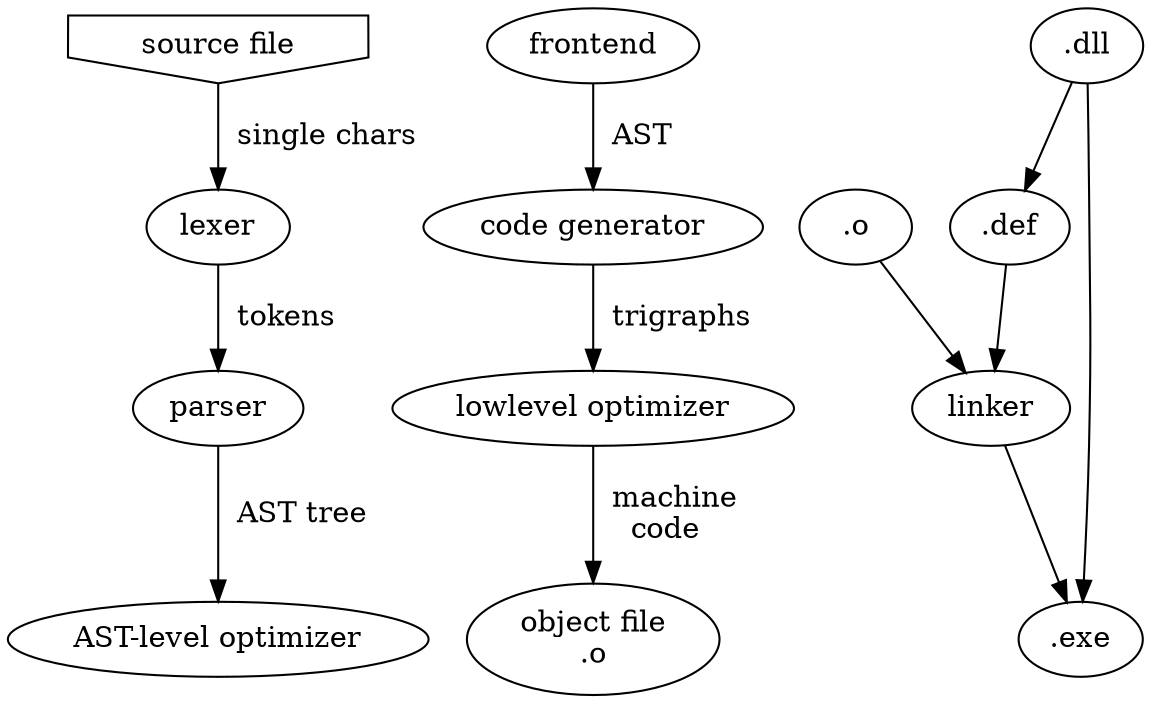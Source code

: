 digraph {

subgraph frontend { label=frontend; 

"source file" [shape=invhouse];
"source file" -> lexer [label="  single chars"];
lexer -> parser [label="  tokens"];
parser -> "AST-level optimizer" [label="  AST tree"]; 
}

subgraph backend { label=backend;

frontend -> "code generator" [label="  AST"];
"code generator" -> "lowlevel optimizer" [label="  trigraphs"] ;
"lowlevel optimizer" -> "object file\l.o" [label="  machine\lcode"];
 
}

subgraph { label=linker;
".o" -> linker;
".dll" -> ".def" -> linker;
linker -> ".exe";
".dll" -> ".exe";
}

}
